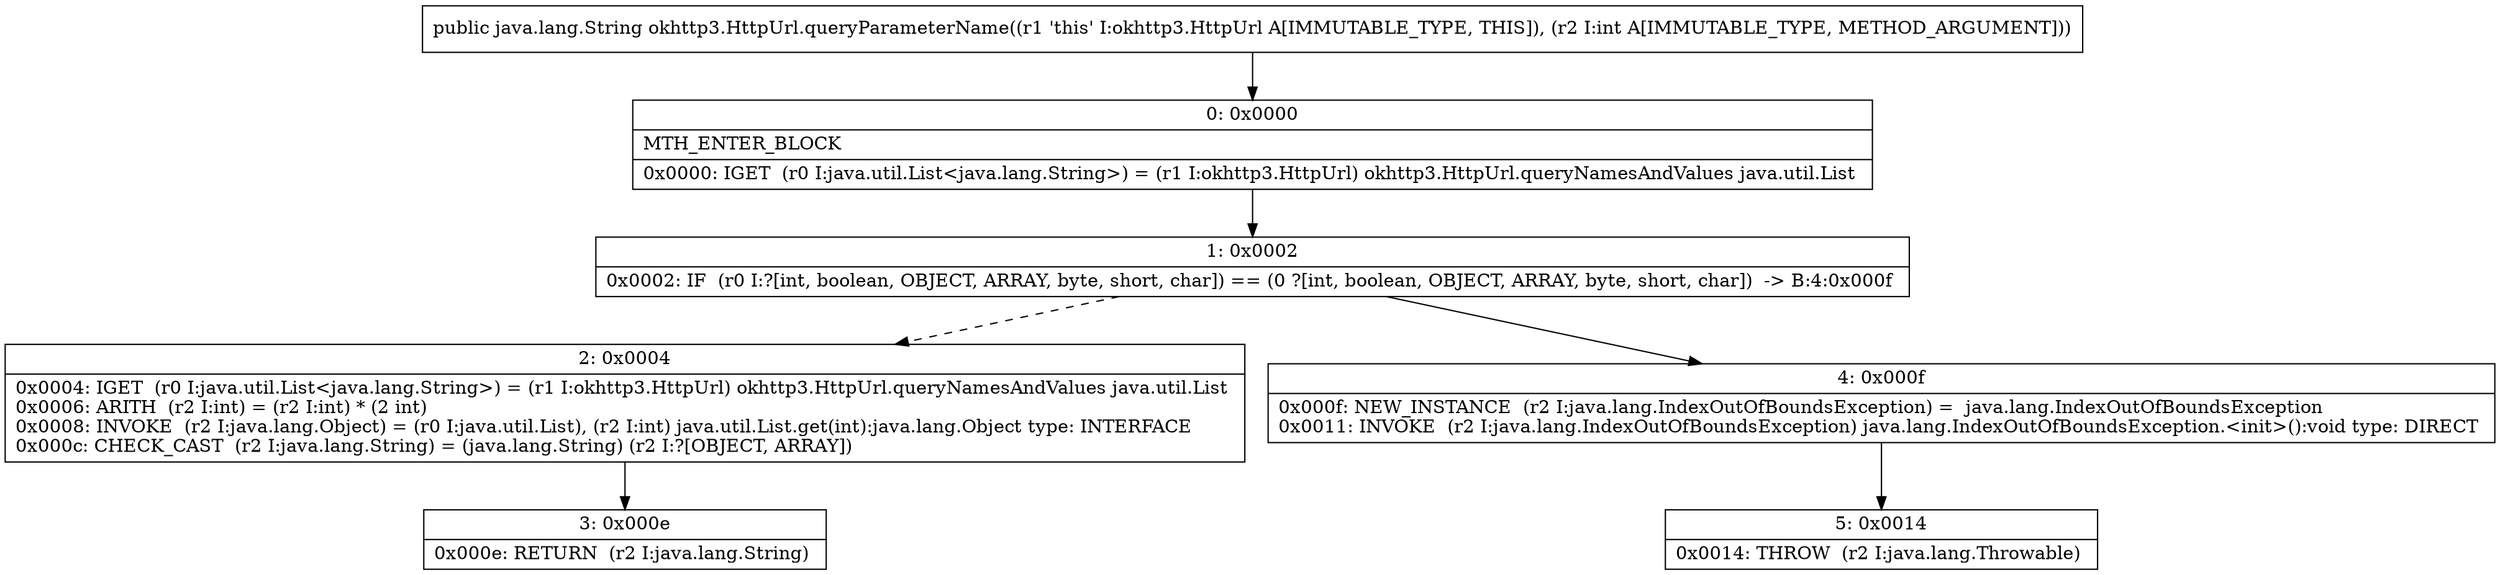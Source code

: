 digraph "CFG forokhttp3.HttpUrl.queryParameterName(I)Ljava\/lang\/String;" {
Node_0 [shape=record,label="{0\:\ 0x0000|MTH_ENTER_BLOCK\l|0x0000: IGET  (r0 I:java.util.List\<java.lang.String\>) = (r1 I:okhttp3.HttpUrl) okhttp3.HttpUrl.queryNamesAndValues java.util.List \l}"];
Node_1 [shape=record,label="{1\:\ 0x0002|0x0002: IF  (r0 I:?[int, boolean, OBJECT, ARRAY, byte, short, char]) == (0 ?[int, boolean, OBJECT, ARRAY, byte, short, char])  \-\> B:4:0x000f \l}"];
Node_2 [shape=record,label="{2\:\ 0x0004|0x0004: IGET  (r0 I:java.util.List\<java.lang.String\>) = (r1 I:okhttp3.HttpUrl) okhttp3.HttpUrl.queryNamesAndValues java.util.List \l0x0006: ARITH  (r2 I:int) = (r2 I:int) * (2 int) \l0x0008: INVOKE  (r2 I:java.lang.Object) = (r0 I:java.util.List), (r2 I:int) java.util.List.get(int):java.lang.Object type: INTERFACE \l0x000c: CHECK_CAST  (r2 I:java.lang.String) = (java.lang.String) (r2 I:?[OBJECT, ARRAY]) \l}"];
Node_3 [shape=record,label="{3\:\ 0x000e|0x000e: RETURN  (r2 I:java.lang.String) \l}"];
Node_4 [shape=record,label="{4\:\ 0x000f|0x000f: NEW_INSTANCE  (r2 I:java.lang.IndexOutOfBoundsException) =  java.lang.IndexOutOfBoundsException \l0x0011: INVOKE  (r2 I:java.lang.IndexOutOfBoundsException) java.lang.IndexOutOfBoundsException.\<init\>():void type: DIRECT \l}"];
Node_5 [shape=record,label="{5\:\ 0x0014|0x0014: THROW  (r2 I:java.lang.Throwable) \l}"];
MethodNode[shape=record,label="{public java.lang.String okhttp3.HttpUrl.queryParameterName((r1 'this' I:okhttp3.HttpUrl A[IMMUTABLE_TYPE, THIS]), (r2 I:int A[IMMUTABLE_TYPE, METHOD_ARGUMENT])) }"];
MethodNode -> Node_0;
Node_0 -> Node_1;
Node_1 -> Node_2[style=dashed];
Node_1 -> Node_4;
Node_2 -> Node_3;
Node_4 -> Node_5;
}

